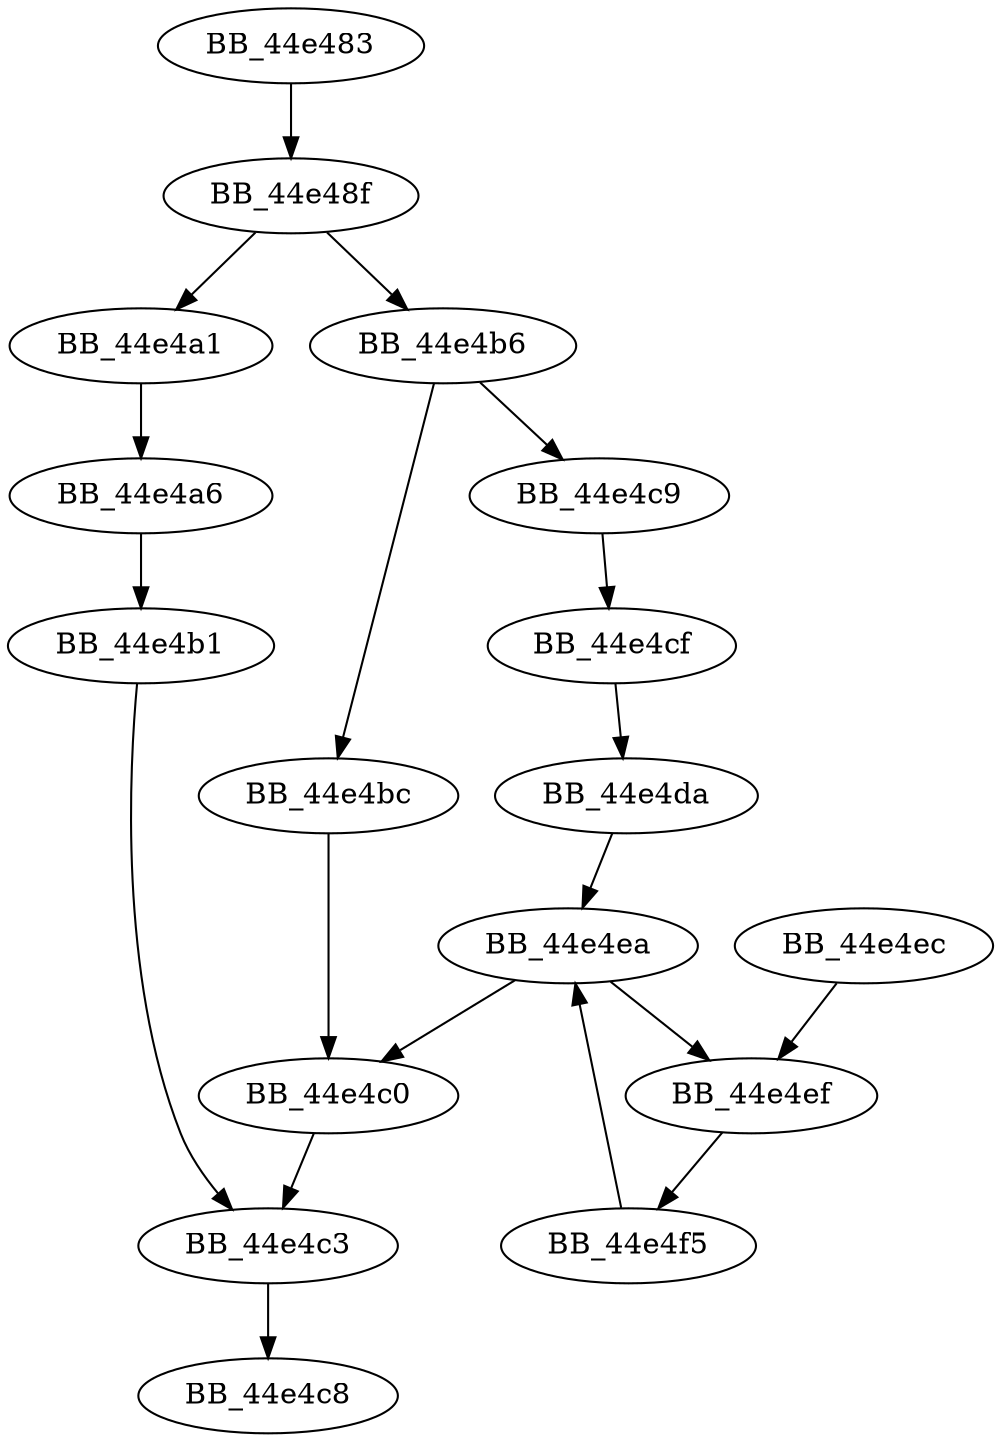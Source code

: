 DiGraph sub_44E483{
BB_44e483->BB_44e48f
BB_44e48f->BB_44e4a1
BB_44e48f->BB_44e4b6
BB_44e4a1->BB_44e4a6
BB_44e4a6->BB_44e4b1
BB_44e4b1->BB_44e4c3
BB_44e4b6->BB_44e4bc
BB_44e4b6->BB_44e4c9
BB_44e4bc->BB_44e4c0
BB_44e4c0->BB_44e4c3
BB_44e4c3->BB_44e4c8
BB_44e4c9->BB_44e4cf
BB_44e4cf->BB_44e4da
BB_44e4da->BB_44e4ea
BB_44e4ea->BB_44e4c0
BB_44e4ea->BB_44e4ef
BB_44e4ec->BB_44e4ef
BB_44e4ef->BB_44e4f5
BB_44e4f5->BB_44e4ea
}
